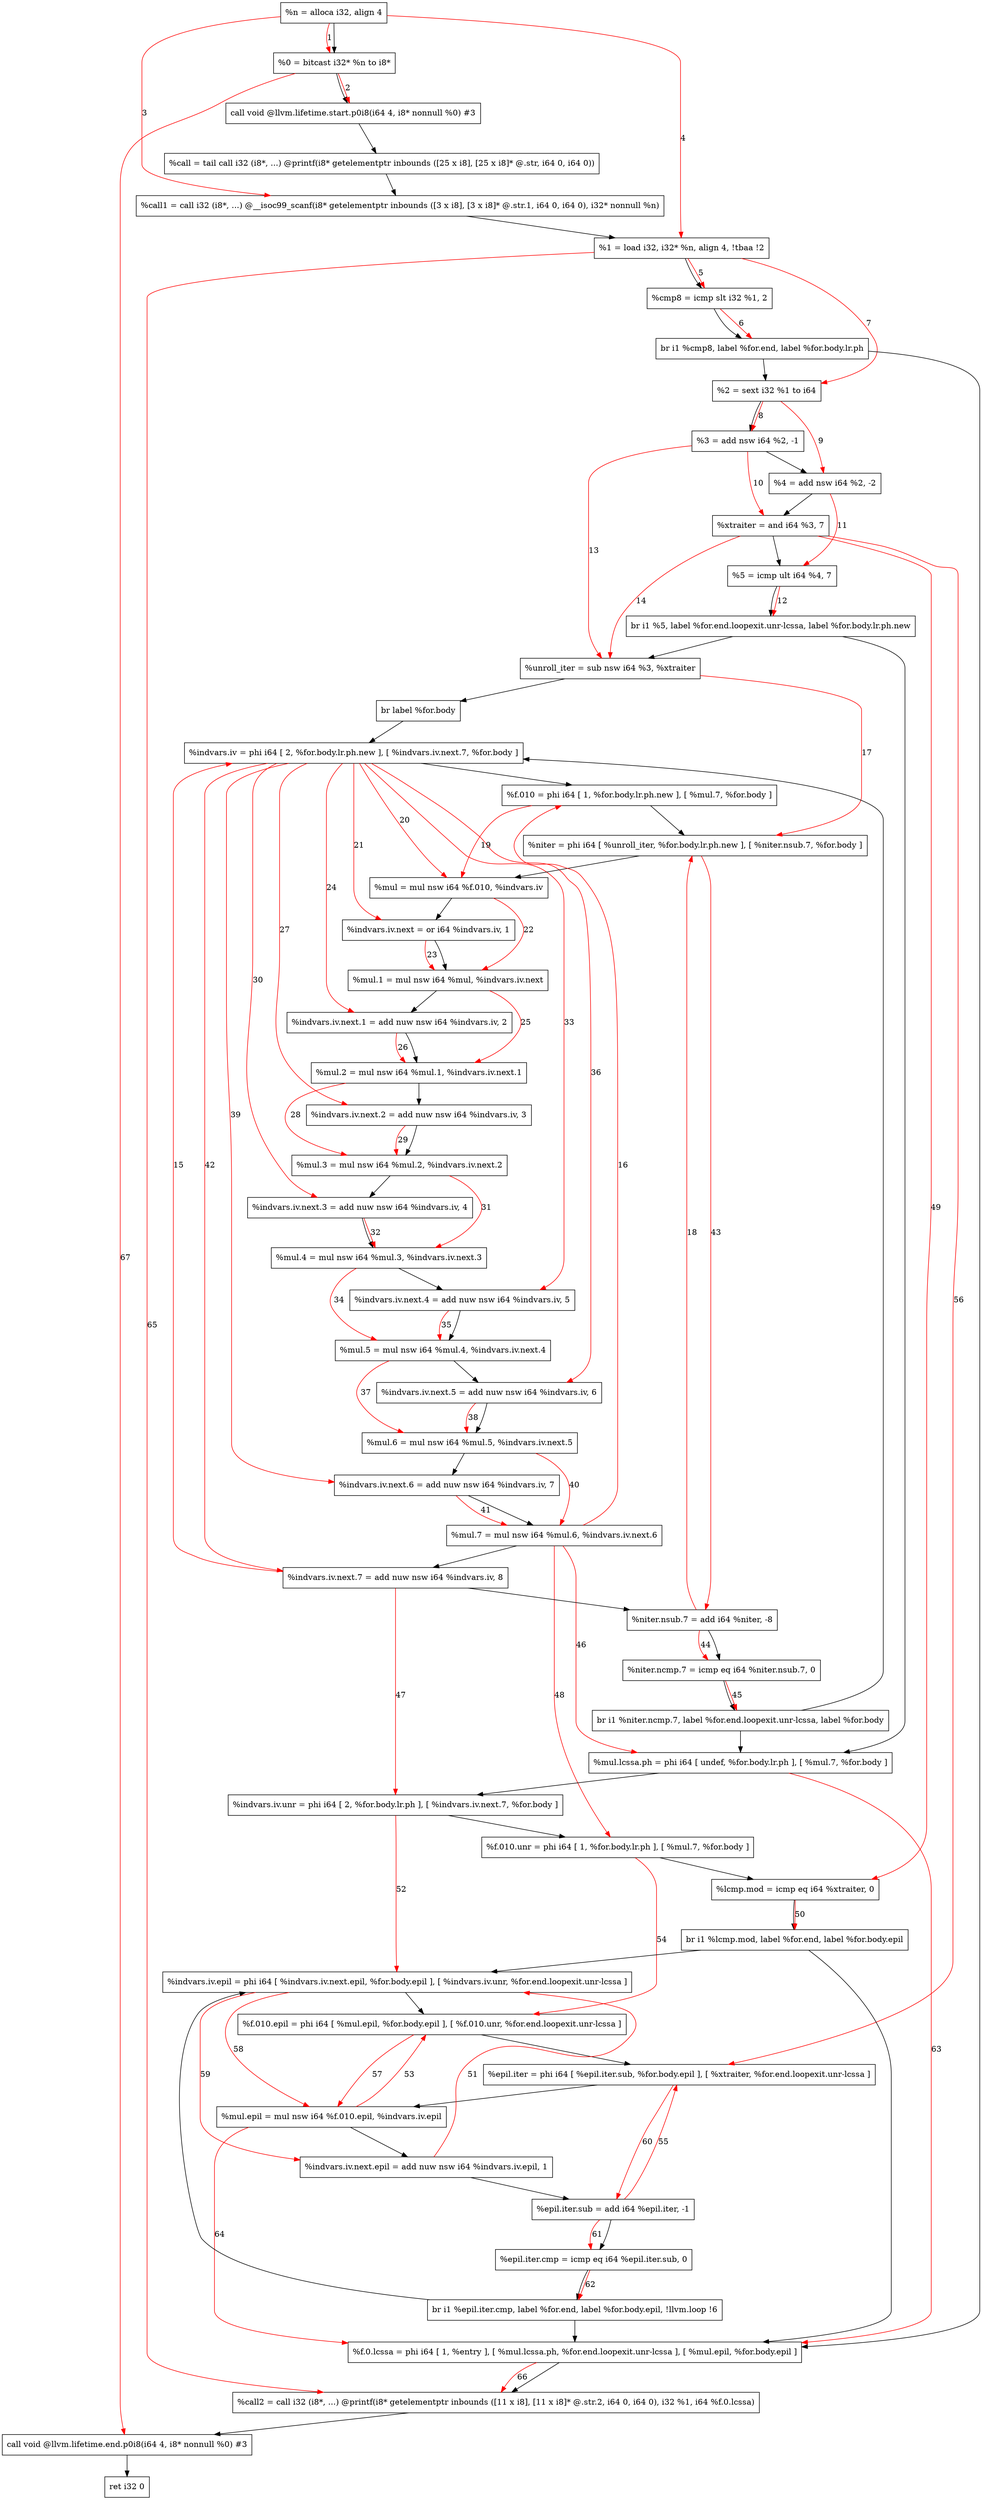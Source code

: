 digraph "CDFG for'func' function" {
	Node0x5601a2b51058[shape=record, label="  %n = alloca i32, align 4"]
	Node0x5601a2b51718[shape=record, label="  %0 = bitcast i32* %n to i8*"]
	Node0x5601a2b51b78[shape=record, label="  call void @llvm.lifetime.start.p0i8(i64 4, i8* nonnull %0) #3"]
	Node0x5601a2b51f90[shape=record, label="  %call = tail call i32 (i8*, ...) @printf(i8* getelementptr inbounds ([25 x i8], [25 x i8]* @.str, i64 0, i64 0))"]
	Node0x5601a2b521f8[shape=record, label="  %call1 = call i32 (i8*, ...) @__isoc99_scanf(i8* getelementptr inbounds ([3 x i8], [3 x i8]* @.str.1, i64 0, i64 0), i32* nonnull %n)"]
	Node0x5601a2b522b8[shape=record, label="  %1 = load i32, i32* %n, align 4, !tbaa !2"]
	Node0x5601a2b53230[shape=record, label="  %cmp8 = icmp slt i32 %1, 2"]
	Node0x5601a2ae5468[shape=record, label="  br i1 %cmp8, label %for.end, label %for.body.lr.ph"]
	Node0x5601a2b533d8[shape=record, label="  %2 = sext i32 %1 to i64"]
	Node0x5601a2b534b0[shape=record, label="  %3 = add nsw i64 %2, -1"]
	Node0x5601a2b53550[shape=record, label="  %4 = add nsw i64 %2, -2"]
	Node0x5601a2b53610[shape=record, label="  %xtraiter = and i64 %3, 7"]
	Node0x5601a2b536b0[shape=record, label="  %5 = icmp ult i64 %4, 7"]
	Node0x5601a2ae5588[shape=record, label="  br i1 %5, label %for.end.loopexit.unr-lcssa, label %for.body.lr.ph.new"]
	Node0x5601a2b53980[shape=record, label="  %unroll_iter = sub nsw i64 %3, %xtraiter"]
	Node0x5601a2b53a58[shape=record, label="  br label %for.body"]
	Node0x5601a2b53b38[shape=record, label="  %indvars.iv = phi i64 [ 2, %for.body.lr.ph.new ], [ %indvars.iv.next.7, %for.body ]"]
	Node0x5601a2b53e88[shape=record, label="  %f.010 = phi i64 [ 1, %for.body.lr.ph.new ], [ %mul.7, %for.body ]"]
	Node0x5601a2b53fd8[shape=record, label="  %niter = phi i64 [ %unroll_iter, %for.body.lr.ph.new ], [ %niter.nsub.7, %for.body ]"]
	Node0x5601a2b540c0[shape=record, label="  %mul = mul nsw i64 %f.010, %indvars.iv"]
	Node0x5601a2b54150[shape=record, label="  %indvars.iv.next = or i64 %indvars.iv, 1"]
	Node0x5601a2b54220[shape=record, label="  %mul.1 = mul nsw i64 %mul, %indvars.iv.next"]
	Node0x5601a2b542b0[shape=record, label="  %indvars.iv.next.1 = add nuw nsw i64 %indvars.iv, 2"]
	Node0x5601a2b543b0[shape=record, label="  %mul.2 = mul nsw i64 %mul.1, %indvars.iv.next.1"]
	Node0x5601a2b54440[shape=record, label="  %indvars.iv.next.2 = add nuw nsw i64 %indvars.iv, 3"]
	Node0x5601a2b54510[shape=record, label="  %mul.3 = mul nsw i64 %mul.2, %indvars.iv.next.2"]
	Node0x5601a2b545a0[shape=record, label="  %indvars.iv.next.3 = add nuw nsw i64 %indvars.iv, 4"]
	Node0x5601a2b54640[shape=record, label="  %mul.4 = mul nsw i64 %mul.3, %indvars.iv.next.3"]
	Node0x5601a2b546d0[shape=record, label="  %indvars.iv.next.4 = add nuw nsw i64 %indvars.iv, 5"]
	Node0x5601a2b54ac0[shape=record, label="  %mul.5 = mul nsw i64 %mul.4, %indvars.iv.next.4"]
	Node0x5601a2b54b50[shape=record, label="  %indvars.iv.next.5 = add nuw nsw i64 %indvars.iv, 6"]
	Node0x5601a2b54c20[shape=record, label="  %mul.6 = mul nsw i64 %mul.5, %indvars.iv.next.5"]
	Node0x5601a2b54cb0[shape=record, label="  %indvars.iv.next.6 = add nuw nsw i64 %indvars.iv, 7"]
	Node0x5601a2b54d50[shape=record, label="  %mul.7 = mul nsw i64 %mul.6, %indvars.iv.next.6"]
	Node0x5601a2b54dc0[shape=record, label="  %indvars.iv.next.7 = add nuw nsw i64 %indvars.iv, 8"]
	Node0x5601a2b54e30[shape=record, label="  %niter.nsub.7 = add i64 %niter, -8"]
	Node0x5601a2b54ea0[shape=record, label="  %niter.ncmp.7 = icmp eq i64 %niter.nsub.7, 0"]
	Node0x5601a2b54f28[shape=record, label="  br i1 %niter.ncmp.7, label %for.end.loopexit.unr-lcssa, label %for.body"]
	Node0x5601a2b55388[shape=record, label="  %mul.lcssa.ph = phi i64 [ undef, %for.body.lr.ph ], [ %mul.7, %for.body ]"]
	Node0x5601a2b55428[shape=record, label="  %indvars.iv.unr = phi i64 [ 2, %for.body.lr.ph ], [ %indvars.iv.next.7, %for.body ]"]
	Node0x5601a2b554c8[shape=record, label="  %f.010.unr = phi i64 [ 1, %for.body.lr.ph ], [ %mul.7, %for.body ]"]
	Node0x5601a2b55590[shape=record, label="  %lcmp.mod = icmp eq i64 %xtraiter, 0"]
	Node0x5601a2b556c8[shape=record, label="  br i1 %lcmp.mod, label %for.end, label %for.body.epil"]
	Node0x5601a2b557c8[shape=record, label="  %indvars.iv.epil = phi i64 [ %indvars.iv.next.epil, %for.body.epil ], [ %indvars.iv.unr, %for.end.loopexit.unr-lcssa ]"]
	Node0x5601a2b56108[shape=record, label="  %f.010.epil = phi i64 [ %mul.epil, %for.body.epil ], [ %f.010.unr, %for.end.loopexit.unr-lcssa ]"]
	Node0x5601a2b56238[shape=record, label="  %epil.iter = phi i64 [ %epil.iter.sub, %for.body.epil ], [ %xtraiter, %for.end.loopexit.unr-lcssa ]"]
	Node0x5601a2b56300[shape=record, label="  %mul.epil = mul nsw i64 %f.010.epil, %indvars.iv.epil"]
	Node0x5601a2b56370[shape=record, label="  %indvars.iv.next.epil = add nuw nsw i64 %indvars.iv.epil, 1"]
	Node0x5601a2b563e0[shape=record, label="  %epil.iter.sub = add i64 %epil.iter, -1"]
	Node0x5601a2b56450[shape=record, label="  %epil.iter.cmp = icmp eq i64 %epil.iter.sub, 0"]
	Node0x5601a2b564d8[shape=record, label="  br i1 %epil.iter.cmp, label %for.end, label %for.body.epil, !llvm.loop !6"]
	Node0x5601a2b56638[shape=record, label="  %f.0.lcssa = phi i64 [ 1, %entry ], [ %mul.lcssa.ph, %for.end.loopexit.unr-lcssa ], [ %mul.epil, %for.body.epil ]"]
	Node0x5601a2b567f0[shape=record, label="  %call2 = call i32 (i8*, ...) @printf(i8* getelementptr inbounds ([11 x i8], [11 x i8]* @.str.2, i64 0, i64 0), i32 %1, i64 %f.0.lcssa)"]
	Node0x5601a2b569f8[shape=record, label="  call void @llvm.lifetime.end.p0i8(i64 4, i8* nonnull %0) #3"]
	Node0x5601a2b538d8[shape=record, label="  ret i32 0"]
	Node0x5601a2b51058 -> Node0x5601a2b51718
	Node0x5601a2b51718 -> Node0x5601a2b51b78
	Node0x5601a2b51b78 -> Node0x5601a2b51f90
	Node0x5601a2b51f90 -> Node0x5601a2b521f8
	Node0x5601a2b521f8 -> Node0x5601a2b522b8
	Node0x5601a2b522b8 -> Node0x5601a2b53230
	Node0x5601a2b53230 -> Node0x5601a2ae5468
	Node0x5601a2ae5468 -> Node0x5601a2b56638
	Node0x5601a2ae5468 -> Node0x5601a2b533d8
	Node0x5601a2b533d8 -> Node0x5601a2b534b0
	Node0x5601a2b534b0 -> Node0x5601a2b53550
	Node0x5601a2b53550 -> Node0x5601a2b53610
	Node0x5601a2b53610 -> Node0x5601a2b536b0
	Node0x5601a2b536b0 -> Node0x5601a2ae5588
	Node0x5601a2ae5588 -> Node0x5601a2b55388
	Node0x5601a2ae5588 -> Node0x5601a2b53980
	Node0x5601a2b53980 -> Node0x5601a2b53a58
	Node0x5601a2b53a58 -> Node0x5601a2b53b38
	Node0x5601a2b53b38 -> Node0x5601a2b53e88
	Node0x5601a2b53e88 -> Node0x5601a2b53fd8
	Node0x5601a2b53fd8 -> Node0x5601a2b540c0
	Node0x5601a2b540c0 -> Node0x5601a2b54150
	Node0x5601a2b54150 -> Node0x5601a2b54220
	Node0x5601a2b54220 -> Node0x5601a2b542b0
	Node0x5601a2b542b0 -> Node0x5601a2b543b0
	Node0x5601a2b543b0 -> Node0x5601a2b54440
	Node0x5601a2b54440 -> Node0x5601a2b54510
	Node0x5601a2b54510 -> Node0x5601a2b545a0
	Node0x5601a2b545a0 -> Node0x5601a2b54640
	Node0x5601a2b54640 -> Node0x5601a2b546d0
	Node0x5601a2b546d0 -> Node0x5601a2b54ac0
	Node0x5601a2b54ac0 -> Node0x5601a2b54b50
	Node0x5601a2b54b50 -> Node0x5601a2b54c20
	Node0x5601a2b54c20 -> Node0x5601a2b54cb0
	Node0x5601a2b54cb0 -> Node0x5601a2b54d50
	Node0x5601a2b54d50 -> Node0x5601a2b54dc0
	Node0x5601a2b54dc0 -> Node0x5601a2b54e30
	Node0x5601a2b54e30 -> Node0x5601a2b54ea0
	Node0x5601a2b54ea0 -> Node0x5601a2b54f28
	Node0x5601a2b54f28 -> Node0x5601a2b55388
	Node0x5601a2b54f28 -> Node0x5601a2b53b38
	Node0x5601a2b55388 -> Node0x5601a2b55428
	Node0x5601a2b55428 -> Node0x5601a2b554c8
	Node0x5601a2b554c8 -> Node0x5601a2b55590
	Node0x5601a2b55590 -> Node0x5601a2b556c8
	Node0x5601a2b556c8 -> Node0x5601a2b56638
	Node0x5601a2b556c8 -> Node0x5601a2b557c8
	Node0x5601a2b557c8 -> Node0x5601a2b56108
	Node0x5601a2b56108 -> Node0x5601a2b56238
	Node0x5601a2b56238 -> Node0x5601a2b56300
	Node0x5601a2b56300 -> Node0x5601a2b56370
	Node0x5601a2b56370 -> Node0x5601a2b563e0
	Node0x5601a2b563e0 -> Node0x5601a2b56450
	Node0x5601a2b56450 -> Node0x5601a2b564d8
	Node0x5601a2b564d8 -> Node0x5601a2b56638
	Node0x5601a2b564d8 -> Node0x5601a2b557c8
	Node0x5601a2b56638 -> Node0x5601a2b567f0
	Node0x5601a2b567f0 -> Node0x5601a2b569f8
	Node0x5601a2b569f8 -> Node0x5601a2b538d8
edge [color=red]
	Node0x5601a2b51058 -> Node0x5601a2b51718[label="1"]
	Node0x5601a2b51718 -> Node0x5601a2b51b78[label="2"]
	Node0x5601a2b51058 -> Node0x5601a2b521f8[label="3"]
	Node0x5601a2b51058 -> Node0x5601a2b522b8[label="4"]
	Node0x5601a2b522b8 -> Node0x5601a2b53230[label="5"]
	Node0x5601a2b53230 -> Node0x5601a2ae5468[label="6"]
	Node0x5601a2b522b8 -> Node0x5601a2b533d8[label="7"]
	Node0x5601a2b533d8 -> Node0x5601a2b534b0[label="8"]
	Node0x5601a2b533d8 -> Node0x5601a2b53550[label="9"]
	Node0x5601a2b534b0 -> Node0x5601a2b53610[label="10"]
	Node0x5601a2b53550 -> Node0x5601a2b536b0[label="11"]
	Node0x5601a2b536b0 -> Node0x5601a2ae5588[label="12"]
	Node0x5601a2b534b0 -> Node0x5601a2b53980[label="13"]
	Node0x5601a2b53610 -> Node0x5601a2b53980[label="14"]
	Node0x5601a2b54dc0 -> Node0x5601a2b53b38[label="15"]
	Node0x5601a2b54d50 -> Node0x5601a2b53e88[label="16"]
	Node0x5601a2b53980 -> Node0x5601a2b53fd8[label="17"]
	Node0x5601a2b54e30 -> Node0x5601a2b53fd8[label="18"]
	Node0x5601a2b53e88 -> Node0x5601a2b540c0[label="19"]
	Node0x5601a2b53b38 -> Node0x5601a2b540c0[label="20"]
	Node0x5601a2b53b38 -> Node0x5601a2b54150[label="21"]
	Node0x5601a2b540c0 -> Node0x5601a2b54220[label="22"]
	Node0x5601a2b54150 -> Node0x5601a2b54220[label="23"]
	Node0x5601a2b53b38 -> Node0x5601a2b542b0[label="24"]
	Node0x5601a2b54220 -> Node0x5601a2b543b0[label="25"]
	Node0x5601a2b542b0 -> Node0x5601a2b543b0[label="26"]
	Node0x5601a2b53b38 -> Node0x5601a2b54440[label="27"]
	Node0x5601a2b543b0 -> Node0x5601a2b54510[label="28"]
	Node0x5601a2b54440 -> Node0x5601a2b54510[label="29"]
	Node0x5601a2b53b38 -> Node0x5601a2b545a0[label="30"]
	Node0x5601a2b54510 -> Node0x5601a2b54640[label="31"]
	Node0x5601a2b545a0 -> Node0x5601a2b54640[label="32"]
	Node0x5601a2b53b38 -> Node0x5601a2b546d0[label="33"]
	Node0x5601a2b54640 -> Node0x5601a2b54ac0[label="34"]
	Node0x5601a2b546d0 -> Node0x5601a2b54ac0[label="35"]
	Node0x5601a2b53b38 -> Node0x5601a2b54b50[label="36"]
	Node0x5601a2b54ac0 -> Node0x5601a2b54c20[label="37"]
	Node0x5601a2b54b50 -> Node0x5601a2b54c20[label="38"]
	Node0x5601a2b53b38 -> Node0x5601a2b54cb0[label="39"]
	Node0x5601a2b54c20 -> Node0x5601a2b54d50[label="40"]
	Node0x5601a2b54cb0 -> Node0x5601a2b54d50[label="41"]
	Node0x5601a2b53b38 -> Node0x5601a2b54dc0[label="42"]
	Node0x5601a2b53fd8 -> Node0x5601a2b54e30[label="43"]
	Node0x5601a2b54e30 -> Node0x5601a2b54ea0[label="44"]
	Node0x5601a2b54ea0 -> Node0x5601a2b54f28[label="45"]
	Node0x5601a2b54d50 -> Node0x5601a2b55388[label="46"]
	Node0x5601a2b54dc0 -> Node0x5601a2b55428[label="47"]
	Node0x5601a2b54d50 -> Node0x5601a2b554c8[label="48"]
	Node0x5601a2b53610 -> Node0x5601a2b55590[label="49"]
	Node0x5601a2b55590 -> Node0x5601a2b556c8[label="50"]
	Node0x5601a2b56370 -> Node0x5601a2b557c8[label="51"]
	Node0x5601a2b55428 -> Node0x5601a2b557c8[label="52"]
	Node0x5601a2b56300 -> Node0x5601a2b56108[label="53"]
	Node0x5601a2b554c8 -> Node0x5601a2b56108[label="54"]
	Node0x5601a2b563e0 -> Node0x5601a2b56238[label="55"]
	Node0x5601a2b53610 -> Node0x5601a2b56238[label="56"]
	Node0x5601a2b56108 -> Node0x5601a2b56300[label="57"]
	Node0x5601a2b557c8 -> Node0x5601a2b56300[label="58"]
	Node0x5601a2b557c8 -> Node0x5601a2b56370[label="59"]
	Node0x5601a2b56238 -> Node0x5601a2b563e0[label="60"]
	Node0x5601a2b563e0 -> Node0x5601a2b56450[label="61"]
	Node0x5601a2b56450 -> Node0x5601a2b564d8[label="62"]
	Node0x5601a2b55388 -> Node0x5601a2b56638[label="63"]
	Node0x5601a2b56300 -> Node0x5601a2b56638[label="64"]
	Node0x5601a2b522b8 -> Node0x5601a2b567f0[label="65"]
	Node0x5601a2b56638 -> Node0x5601a2b567f0[label="66"]
	Node0x5601a2b51718 -> Node0x5601a2b569f8[label="67"]
}
